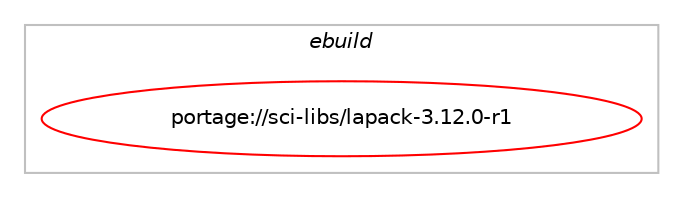 digraph prolog {

# *************
# Graph options
# *************

newrank=true;
concentrate=true;
compound=true;
graph [rankdir=LR,fontname=Helvetica,fontsize=10,ranksep=1.5];#, ranksep=2.5, nodesep=0.2];
edge  [arrowhead=vee];
node  [fontname=Helvetica,fontsize=10];

# **********
# The ebuild
# **********

subgraph cluster_leftcol {
color=gray;
label=<<i>ebuild</i>>;
id [label="portage://sci-libs/lapack-3.12.0-r1", color=red, width=4, href="../sci-libs/lapack-3.12.0-r1.svg"];
}

# ****************
# The dependencies
# ****************

subgraph cluster_midcol {
color=gray;
label=<<i>dependencies</i>>;
subgraph cluster_compile {
fillcolor="#eeeeee";
style=filled;
label=<<i>compile</i>>;
# *** BEGIN UNKNOWN DEPENDENCY TYPE (TODO) ***
# id -> equal(use_conditional_group(positive,doc,portage://sci-libs/lapack-3.12.0-r1,[package_dependency(portage://sci-libs/lapack-3.12.0-r1,install,no,app-doc,blas-docs,none,[,,],[],[])]))
# *** END UNKNOWN DEPENDENCY TYPE (TODO) ***

# *** BEGIN UNKNOWN DEPENDENCY TYPE (TODO) ***
# id -> equal(use_conditional_group(positive,eselect-ldso,portage://sci-libs/lapack-3.12.0-r1,[package_dependency(portage://sci-libs/lapack-3.12.0-r1,install,no,app-eselect,eselect-blas,greaterequal,[0.2,,,0.2],[],[]),package_dependency(portage://sci-libs/lapack-3.12.0-r1,install,no,app-eselect,eselect-lapack,greaterequal,[0.2,,,0.2],[],[])]))
# *** END UNKNOWN DEPENDENCY TYPE (TODO) ***

# *** BEGIN UNKNOWN DEPENDENCY TYPE (TODO) ***
# id -> equal(package_dependency(portage://sci-libs/lapack-3.12.0-r1,install,no,virtual,fortran,none,[,,],[],[]))
# *** END UNKNOWN DEPENDENCY TYPE (TODO) ***

# *** BEGIN UNKNOWN DEPENDENCY TYPE (TODO) ***
# id -> equal(package_dependency(portage://sci-libs/lapack-3.12.0-r1,install,weak,app-eselect,eselect-cblas,none,[,,],[],[]))
# *** END UNKNOWN DEPENDENCY TYPE (TODO) ***

}
subgraph cluster_compileandrun {
fillcolor="#eeeeee";
style=filled;
label=<<i>compile and run</i>>;
}
subgraph cluster_run {
fillcolor="#eeeeee";
style=filled;
label=<<i>run</i>>;
# *** BEGIN UNKNOWN DEPENDENCY TYPE (TODO) ***
# id -> equal(use_conditional_group(positive,doc,portage://sci-libs/lapack-3.12.0-r1,[package_dependency(portage://sci-libs/lapack-3.12.0-r1,run,no,app-doc,blas-docs,none,[,,],[],[])]))
# *** END UNKNOWN DEPENDENCY TYPE (TODO) ***

# *** BEGIN UNKNOWN DEPENDENCY TYPE (TODO) ***
# id -> equal(use_conditional_group(positive,eselect-ldso,portage://sci-libs/lapack-3.12.0-r1,[package_dependency(portage://sci-libs/lapack-3.12.0-r1,run,no,app-eselect,eselect-blas,greaterequal,[0.2,,,0.2],[],[]),package_dependency(portage://sci-libs/lapack-3.12.0-r1,run,no,app-eselect,eselect-lapack,greaterequal,[0.2,,,0.2],[],[])]))
# *** END UNKNOWN DEPENDENCY TYPE (TODO) ***

# *** BEGIN UNKNOWN DEPENDENCY TYPE (TODO) ***
# id -> equal(package_dependency(portage://sci-libs/lapack-3.12.0-r1,run,no,virtual,fortran,none,[,,],[],[]))
# *** END UNKNOWN DEPENDENCY TYPE (TODO) ***

# *** BEGIN UNKNOWN DEPENDENCY TYPE (TODO) ***
# id -> equal(package_dependency(portage://sci-libs/lapack-3.12.0-r1,run,weak,app-eselect,eselect-cblas,none,[,,],[],[]))
# *** END UNKNOWN DEPENDENCY TYPE (TODO) ***

}
}

# **************
# The candidates
# **************

subgraph cluster_choices {
rank=same;
color=gray;
label=<<i>candidates</i>>;

}

}
